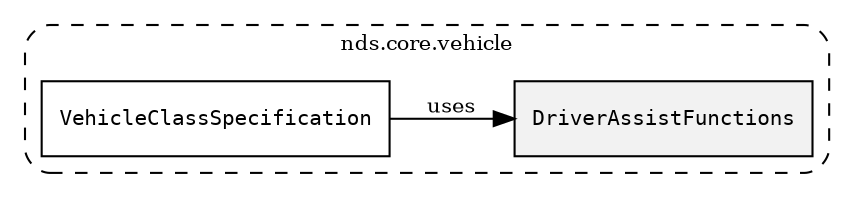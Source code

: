 /**
 * This dot file creates symbol collaboration diagram for DriverAssistFunctions.
 */
digraph ZSERIO
{
    node [shape=box, fontsize=10];
    rankdir="LR";
    fontsize=10;
    tooltip="DriverAssistFunctions collaboration diagram";

    subgraph "cluster_nds.core.vehicle"
    {
        style="dashed, rounded";
        label="nds.core.vehicle";
        tooltip="Package nds.core.vehicle";
        href="../../../content/packages/nds.core.vehicle.html#Package-nds-core-vehicle";
        target="_parent";

        "DriverAssistFunctions" [style="filled", fillcolor="#0000000D", target="_parent", label=<<font face="monospace"><table align="center" border="0" cellspacing="0" cellpadding="0"><tr><td href="../../../content/packages/nds.core.vehicle.html#Bitmask-DriverAssistFunctions" title="Bitmask defined in nds.core.vehicle">DriverAssistFunctions</td></tr></table></font>>];
        "VehicleClassSpecification" [target="_parent", label=<<font face="monospace"><table align="center" border="0" cellspacing="0" cellpadding="0"><tr><td href="../../../content/packages/nds.core.vehicle.html#Structure-VehicleClassSpecification" title="Structure defined in nds.core.vehicle">VehicleClassSpecification</td></tr></table></font>>];
    }

    "VehicleClassSpecification" -> "DriverAssistFunctions" [label="uses", fontsize=10];
}

